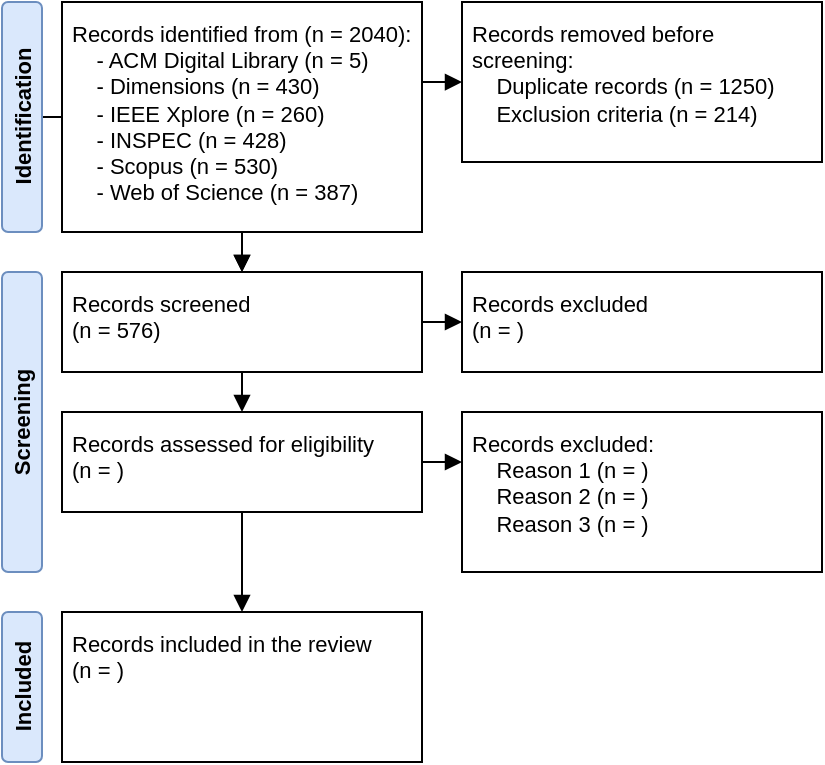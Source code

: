 <mxfile version="14.6.13" type="device"><diagram id="-SvZJyCZ2oTWPze2D8M6" name="selection"><mxGraphModel dx="569" dy="329" grid="1" gridSize="5" guides="1" tooltips="1" connect="1" arrows="1" fold="1" page="1" pageScale="1" pageWidth="827" pageHeight="1169" math="0" shadow="0"><root><mxCell id="0"/><mxCell id="1" parent="0"/><mxCell id="rofuksAHTLjdw5w64DGp-14" value="" style="edgeStyle=orthogonalEdgeStyle;rounded=0;orthogonalLoop=1;jettySize=auto;html=1;fontSize=11;endArrow=block;endFill=1;" parent="1" source="rofuksAHTLjdw5w64DGp-1" target="rofuksAHTLjdw5w64DGp-5" edge="1"><mxGeometry relative="1" as="geometry"/></mxCell><mxCell id="rofuksAHTLjdw5w64DGp-1" value="&lt;b style=&quot;font-size: 11px;&quot;&gt;Identification&lt;/b&gt;" style="rounded=1;whiteSpace=wrap;html=1;rotation=-90;fontSize=11;fillColor=#dae8fc;strokeColor=#6c8ebf;" parent="1" vertex="1"><mxGeometry x="-27.5" y="67.5" width="115" height="20" as="geometry"/></mxCell><mxCell id="rofuksAHTLjdw5w64DGp-8" style="edgeStyle=orthogonalEdgeStyle;rounded=0;orthogonalLoop=1;jettySize=auto;html=1;exitX=0.5;exitY=1;exitDx=0;exitDy=0;entryX=0.5;entryY=0;entryDx=0;entryDy=0;fontSize=11;endArrow=block;endFill=1;" parent="1" source="rofuksAHTLjdw5w64DGp-2" target="rofuksAHTLjdw5w64DGp-5" edge="1"><mxGeometry relative="1" as="geometry"/></mxCell><mxCell id="rofuksAHTLjdw5w64DGp-13" style="edgeStyle=orthogonalEdgeStyle;rounded=0;orthogonalLoop=1;jettySize=auto;html=1;entryX=0;entryY=0.5;entryDx=0;entryDy=0;fontSize=11;endArrow=block;endFill=1;exitX=1;exitY=0.348;exitDx=0;exitDy=0;exitPerimeter=0;" parent="1" source="rofuksAHTLjdw5w64DGp-2" target="rofuksAHTLjdw5w64DGp-3" edge="1"><mxGeometry relative="1" as="geometry"><mxPoint x="235" y="60" as="sourcePoint"/></mxGeometry></mxCell><mxCell id="rofuksAHTLjdw5w64DGp-2" value="Records identified from (n = 2040):&lt;br style=&quot;font-size: 11px&quot;&gt;&amp;nbsp; &amp;nbsp; - ACM Digital Library (n = 5)&lt;br style=&quot;font-size: 11px&quot;&gt;&amp;nbsp; &amp;nbsp; - Dimensions (n = 430)&lt;br style=&quot;font-size: 11px&quot;&gt;&amp;nbsp; &amp;nbsp; - IEEE Xplore (n = 260)&lt;br style=&quot;font-size: 11px&quot;&gt;&amp;nbsp; &amp;nbsp; - INSPEC (n = 428)&lt;br style=&quot;font-size: 11px&quot;&gt;&amp;nbsp; &amp;nbsp; - Scopus (n = 530)&lt;br style=&quot;font-size: 11px&quot;&gt;&amp;nbsp; &amp;nbsp; - Web of Science (n = 387)" style="rounded=0;whiteSpace=wrap;html=1;align=left;spacing=5;fontSize=11;verticalAlign=top;" parent="1" vertex="1"><mxGeometry x="50" y="20" width="180" height="115" as="geometry"/></mxCell><mxCell id="rofuksAHTLjdw5w64DGp-3" value="Records removed before screening:&lt;br style=&quot;font-size: 11px&quot;&gt;&amp;nbsp; &amp;nbsp; Duplicate records (n = 1250)&lt;br style=&quot;font-size: 11px&quot;&gt;&amp;nbsp; &amp;nbsp; Exclusion criteria (n = 214)" style="rounded=0;whiteSpace=wrap;html=1;align=left;spacing=5;fontSize=11;verticalAlign=top;" parent="1" vertex="1"><mxGeometry x="250" y="20" width="180" height="80" as="geometry"/></mxCell><mxCell id="rofuksAHTLjdw5w64DGp-7" style="edgeStyle=orthogonalEdgeStyle;rounded=0;orthogonalLoop=1;jettySize=auto;html=1;exitX=1;exitY=0.5;exitDx=0;exitDy=0;entryX=0;entryY=0.5;entryDx=0;entryDy=0;fontSize=11;endArrow=block;endFill=1;" parent="1" source="rofuksAHTLjdw5w64DGp-5" target="rofuksAHTLjdw5w64DGp-6" edge="1"><mxGeometry relative="1" as="geometry"/></mxCell><mxCell id="rofuksAHTLjdw5w64DGp-12" style="edgeStyle=orthogonalEdgeStyle;rounded=0;orthogonalLoop=1;jettySize=auto;html=1;exitX=0.5;exitY=1;exitDx=0;exitDy=0;entryX=0.5;entryY=0;entryDx=0;entryDy=0;fontSize=11;endArrow=block;endFill=1;" parent="1" source="rofuksAHTLjdw5w64DGp-5" target="rofuksAHTLjdw5w64DGp-9" edge="1"><mxGeometry relative="1" as="geometry"/></mxCell><mxCell id="rofuksAHTLjdw5w64DGp-5" value="Records screened&lt;br&gt;(n = 576)" style="rounded=0;whiteSpace=wrap;html=1;align=left;spacing=5;fontSize=11;verticalAlign=top;" parent="1" vertex="1"><mxGeometry x="50" y="155" width="180" height="50" as="geometry"/></mxCell><mxCell id="rofuksAHTLjdw5w64DGp-6" value="Records excluded&lt;br&gt;(n = )" style="rounded=0;whiteSpace=wrap;html=1;align=left;spacing=5;fontSize=11;verticalAlign=top;" parent="1" vertex="1"><mxGeometry x="250" y="155" width="180" height="50" as="geometry"/></mxCell><mxCell id="rofuksAHTLjdw5w64DGp-11" style="edgeStyle=orthogonalEdgeStyle;rounded=0;orthogonalLoop=1;jettySize=auto;html=1;exitX=1;exitY=0.5;exitDx=0;exitDy=0;fontSize=11;endArrow=block;endFill=1;entryX=0;entryY=0.311;entryDx=0;entryDy=0;entryPerimeter=0;" parent="1" source="rofuksAHTLjdw5w64DGp-9" target="rofuksAHTLjdw5w64DGp-10" edge="1"><mxGeometry relative="1" as="geometry"><mxPoint x="245" y="250" as="targetPoint"/></mxGeometry></mxCell><mxCell id="rofuksAHTLjdw5w64DGp-17" style="edgeStyle=orthogonalEdgeStyle;rounded=0;orthogonalLoop=1;jettySize=auto;html=1;exitX=0.5;exitY=1;exitDx=0;exitDy=0;entryX=0.5;entryY=0;entryDx=0;entryDy=0;fontSize=11;endArrow=block;endFill=1;" parent="1" source="rofuksAHTLjdw5w64DGp-9" target="rofuksAHTLjdw5w64DGp-16" edge="1"><mxGeometry relative="1" as="geometry"/></mxCell><mxCell id="rofuksAHTLjdw5w64DGp-9" value="Records assessed for eligibility&lt;br&gt;(n = )" style="rounded=0;whiteSpace=wrap;html=1;align=left;spacing=5;fontSize=11;verticalAlign=top;" parent="1" vertex="1"><mxGeometry x="50" y="225" width="180" height="50" as="geometry"/></mxCell><mxCell id="rofuksAHTLjdw5w64DGp-10" value="Records excluded:&lt;br&gt;&amp;nbsp; &amp;nbsp; Reason 1 (n = )&lt;br&gt;&amp;nbsp; &amp;nbsp; Reason 2 (n = )&lt;br&gt;&amp;nbsp; &amp;nbsp; Reason 3 (n = )" style="rounded=0;whiteSpace=wrap;html=1;align=left;spacing=5;fontSize=11;verticalAlign=top;" parent="1" vertex="1"><mxGeometry x="250" y="225" width="180" height="80" as="geometry"/></mxCell><mxCell id="rofuksAHTLjdw5w64DGp-15" value="&lt;b style=&quot;font-size: 11px;&quot;&gt;Screening&lt;/b&gt;" style="rounded=1;whiteSpace=wrap;html=1;rotation=-90;fontSize=11;fillColor=#dae8fc;strokeColor=#6c8ebf;" parent="1" vertex="1"><mxGeometry x="-45" y="220" width="150" height="20" as="geometry"/></mxCell><mxCell id="rofuksAHTLjdw5w64DGp-16" value="Records included in the review&lt;br&gt;(n = )" style="rounded=0;whiteSpace=wrap;html=1;align=left;spacing=5;fontSize=11;verticalAlign=top;" parent="1" vertex="1"><mxGeometry x="50" y="325" width="180" height="75" as="geometry"/></mxCell><mxCell id="rofuksAHTLjdw5w64DGp-18" value="&lt;b style=&quot;font-size: 11px;&quot;&gt;Included&lt;/b&gt;" style="rounded=1;whiteSpace=wrap;html=1;rotation=-90;fontSize=11;fillColor=#dae8fc;strokeColor=#6c8ebf;" parent="1" vertex="1"><mxGeometry x="-7.5" y="352.5" width="75" height="20" as="geometry"/></mxCell></root></mxGraphModel></diagram></mxfile>